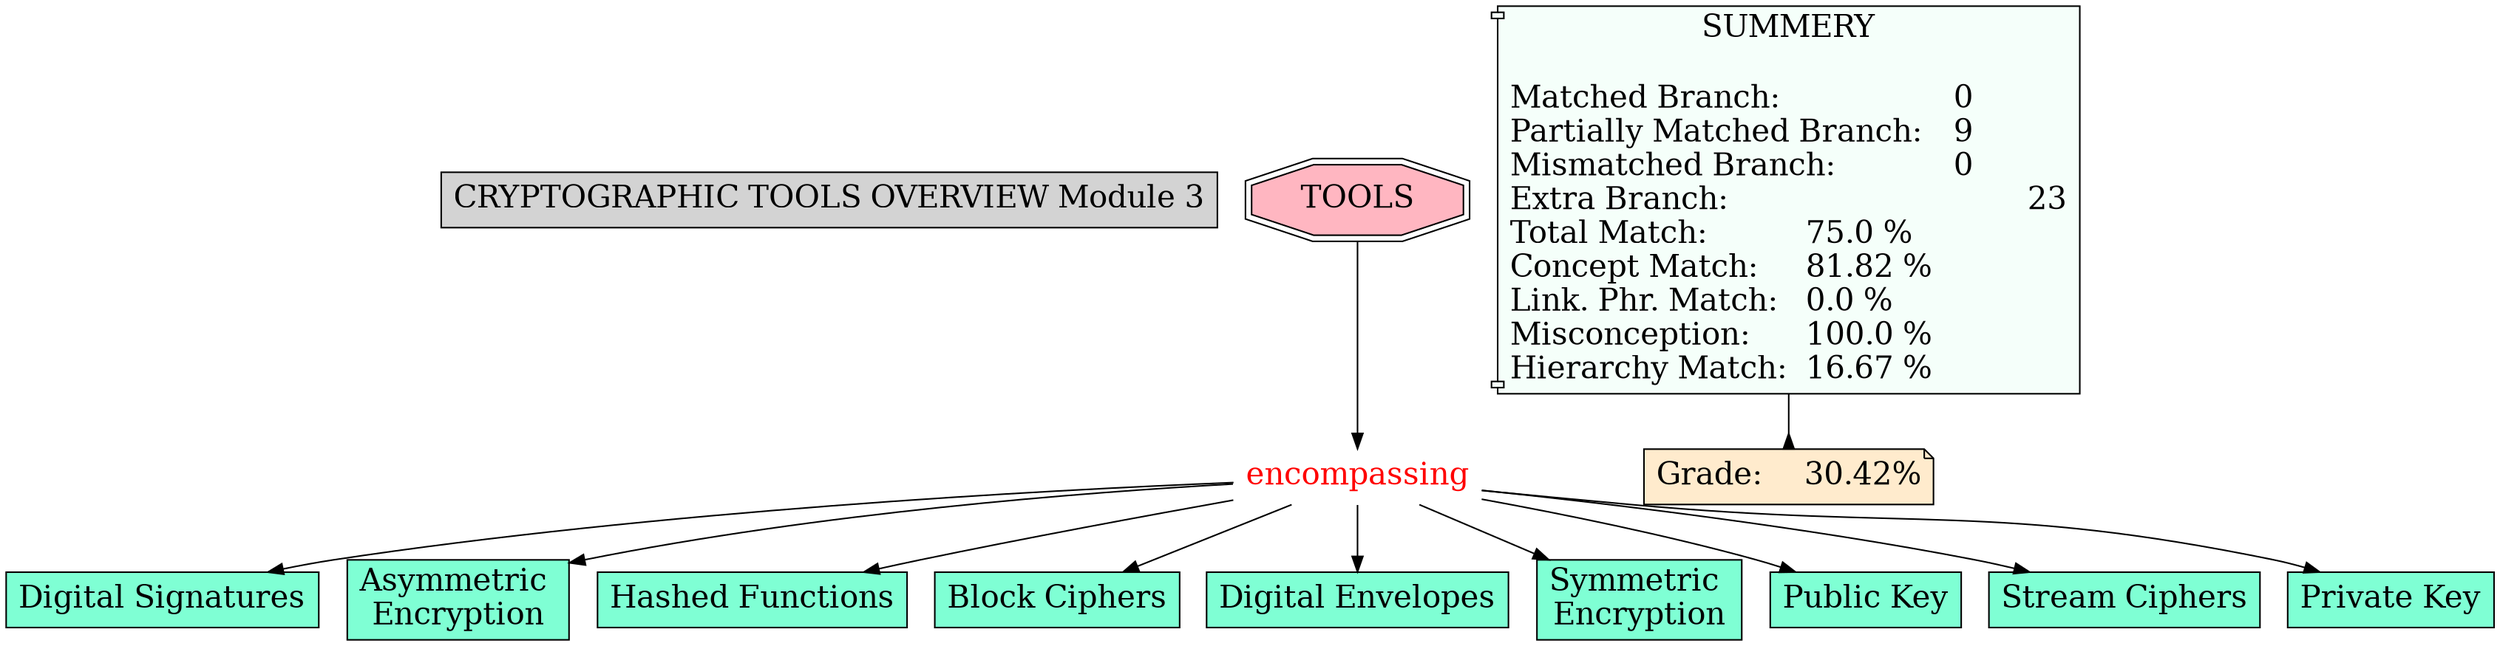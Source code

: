 // The Round Table
digraph {
	"1S3Z7P3NP-91HYWR-9V7" [label="CRYPTOGRAPHIC TOOLS OVERVIEW Module 3" Gsplines=true fontsize=20 shape=rect style=filled]
	"1S48NL75W-JTZRK7-V77" [label=encompassing Gsplines=true fontcolor=red fontsize=20 shape=none]
	"1S46NXV21-2B66DJ1-GMH" [label="Digital Signatures
" Gsplines=true fillcolor=aquamarine fontsize=20 shape=rect style=filled]
	"1S48NL75W-JTZRK7-V77" -> "1S46NXV21-2B66DJ1-GMH" [constraint=true]
	"1S48NKL9N-2D1GYKV-V69" [label=TOOLS Gsplines=true fillcolor="#FFB6C1" fontsize=20 shape=doubleoctagon style=filled]
	"1S48NL75W-JTZRK7-V77" [label=encompassing Gsplines=true fontcolor=red fontsize=20 shape=none]
	"1S48NKL9N-2D1GYKV-V69" -> "1S48NL75W-JTZRK7-V77" [constraint=true]
	"1S48NL75W-JTZRK7-V77" [label=encompassing Gsplines=true fontcolor=red fontsize=20 shape=none]
	"1S46NZP1N-25WL1CK-GPW" [label="Asymmetric 
Encryption" Gsplines=true fillcolor=aquamarine fontsize=20 shape=rect style=filled]
	"1S48NL75W-JTZRK7-V77" -> "1S46NZP1N-25WL1CK-GPW" [constraint=true]
	"1S48NL75W-JTZRK7-V77" [label=encompassing Gsplines=true fontcolor=red fontsize=20 shape=none]
	"1S46P02R4-1C3YQN0-GQQ" [label="Hashed Functions
" Gsplines=true fillcolor=aquamarine fontsize=20 shape=rect style=filled]
	"1S48NL75W-JTZRK7-V77" -> "1S46P02R4-1C3YQN0-GQQ" [constraint=true]
	"1S48NL75W-JTZRK7-V77" [label=encompassing Gsplines=true fontcolor=red fontsize=20 shape=none]
	"1S3Z7P679-1N2HWT6-9VD" [label="Block Ciphers
" Gsplines=true fillcolor=aquamarine fontsize=20 shape=rect style=filled]
	"1S48NL75W-JTZRK7-V77" -> "1S3Z7P679-1N2HWT6-9VD" [constraint=true]
	"1S48NL75W-JTZRK7-V77" [label=encompassing Gsplines=true fontcolor=red fontsize=20 shape=none]
	"1S46NXHZN-VY26RC-GKT" [label="Digital Envelopes
" Gsplines=true fillcolor=aquamarine fontsize=20 shape=rect style=filled]
	"1S48NL75W-JTZRK7-V77" -> "1S46NXHZN-VY26RC-GKT" [constraint=true]
	"1S48NL75W-JTZRK7-V77" [label=encompassing Gsplines=true fontcolor=red fontsize=20 shape=none]
	"1S46NXWYK-MZVK22-GMM" [label="Symmetric 
Encryption" Gsplines=true fillcolor=aquamarine fontsize=20 shape=rect style=filled]
	"1S48NL75W-JTZRK7-V77" -> "1S46NXWYK-MZVK22-GMM" [constraint=true]
	"1S48NL75W-JTZRK7-V77" [label=encompassing Gsplines=true fontcolor=red fontsize=20 shape=none]
	"1S46NXYBW-J7GSHQ-GMR" [label="Public Key
" Gsplines=true fillcolor=aquamarine fontsize=20 shape=rect style=filled]
	"1S48NL75W-JTZRK7-V77" -> "1S46NXYBW-J7GSHQ-GMR" [constraint=true]
	"1S48NL75W-JTZRK7-V77" [label=encompassing Gsplines=true fontcolor=red fontsize=20 shape=none]
	"1S3Z7P7K5-26225WL-9VJ" [label="Stream Ciphers
" Gsplines=true fillcolor=aquamarine fontsize=20 shape=rect style=filled]
	"1S48NL75W-JTZRK7-V77" -> "1S3Z7P7K5-26225WL-9VJ" [constraint=true]
	"1S48NL75W-JTZRK7-V77" [label=encompassing Gsplines=true fontcolor=red fontsize=20 shape=none]
	"1S46P0F80-20SPKQW-GRD" [label="Private Key
" Gsplines=true fillcolor=aquamarine fontsize=20 shape=rect style=filled]
	"1S48NL75W-JTZRK7-V77" -> "1S46P0F80-20SPKQW-GRD" [constraint=true]
	Stat [label="SUMMERY

Matched Branch:			0\lPartially Matched Branch:	9\lMismatched Branch:		0\lExtra Branch:				23\lTotal Match:		75.0 %\lConcept Match:	81.82 %\lLink. Phr. Match:	0.0 %\lMisconception:	100.0 %\lHierarchy Match:	16.67 %\l" Gsplines=true fillcolor="#F5FFFA" fontsize=20 shape=component style=filled]
	Grade [label="Grade:	30.42%" Gsplines=true fillcolor="#FFEBCD" fontsize=20 shape=note style=filled]
	Stat -> Grade [arrowhead=inv color=black constraint=true]
}
